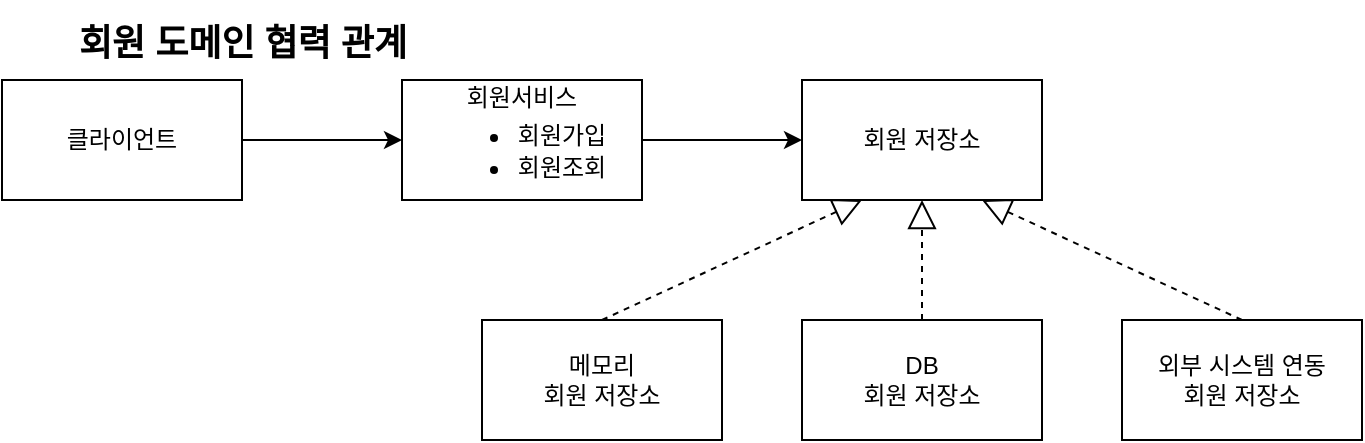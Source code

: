 <mxfile version="16.6.4" type="device" pages="3"><diagram id="M823qvKzm7H9YcOJ_d1X" name="회원 도메인 협력 관계"><mxGraphModel dx="1422" dy="705" grid="1" gridSize="10" guides="1" tooltips="1" connect="1" arrows="1" fold="1" page="1" pageScale="1" pageWidth="827" pageHeight="1169" math="0" shadow="0"><root><mxCell id="0"/><mxCell id="1" parent="0"/><mxCell id="QQa1weqy529N1dp0Jc-7-1" value="클라이언트" style="rounded=0;whiteSpace=wrap;html=1;" vertex="1" parent="1"><mxGeometry x="40" y="40" width="120" height="60" as="geometry"/></mxCell><mxCell id="QQa1weqy529N1dp0Jc-7-2" value="&lt;p style=&quot;line-height: 0&quot;&gt;회원서비스&lt;br&gt;&lt;/p&gt;&lt;div&gt;&lt;ul style=&quot;line-height: 1.3&quot;&gt;&lt;li&gt;&lt;span&gt;회원가입&lt;/span&gt;&lt;/li&gt;&lt;li&gt;&lt;span&gt;회원조회&lt;/span&gt;&lt;/li&gt;&lt;/ul&gt;&lt;/div&gt;&lt;p&gt;&lt;/p&gt;" style="rounded=0;whiteSpace=wrap;html=1;align=center;" vertex="1" parent="1"><mxGeometry x="240" y="40" width="120" height="60" as="geometry"/></mxCell><mxCell id="QQa1weqy529N1dp0Jc-7-3" value="회원 저장소" style="rounded=0;whiteSpace=wrap;html=1;" vertex="1" parent="1"><mxGeometry x="440" y="40" width="120" height="60" as="geometry"/></mxCell><mxCell id="QQa1weqy529N1dp0Jc-7-4" value="DB&lt;br&gt;회원 저장소" style="rounded=0;whiteSpace=wrap;html=1;" vertex="1" parent="1"><mxGeometry x="440" y="160" width="120" height="60" as="geometry"/></mxCell><mxCell id="QQa1weqy529N1dp0Jc-7-5" value="외부 시스템 연동&lt;br&gt;회원 저장소" style="rounded=0;whiteSpace=wrap;html=1;" vertex="1" parent="1"><mxGeometry x="600" y="160" width="120" height="60" as="geometry"/></mxCell><mxCell id="QQa1weqy529N1dp0Jc-7-6" value="메모리&lt;br&gt;회원 저장소" style="rounded=0;whiteSpace=wrap;html=1;" vertex="1" parent="1"><mxGeometry x="280" y="160" width="120" height="60" as="geometry"/></mxCell><mxCell id="QQa1weqy529N1dp0Jc-7-8" value="" style="endArrow=classic;html=1;rounded=0;exitX=1;exitY=0.5;exitDx=0;exitDy=0;entryX=0;entryY=0.5;entryDx=0;entryDy=0;" edge="1" parent="1" source="QQa1weqy529N1dp0Jc-7-1" target="QQa1weqy529N1dp0Jc-7-2"><mxGeometry width="50" height="50" relative="1" as="geometry"><mxPoint x="390" y="30" as="sourcePoint"/><mxPoint x="440" y="-20" as="targetPoint"/></mxGeometry></mxCell><mxCell id="QQa1weqy529N1dp0Jc-7-9" value="" style="endArrow=classic;html=1;rounded=0;exitX=1;exitY=0.5;exitDx=0;exitDy=0;entryX=0;entryY=0.5;entryDx=0;entryDy=0;" edge="1" parent="1" source="QQa1weqy529N1dp0Jc-7-2" target="QQa1weqy529N1dp0Jc-7-3"><mxGeometry width="50" height="50" relative="1" as="geometry"><mxPoint x="170" y="80" as="sourcePoint"/><mxPoint x="250" y="80" as="targetPoint"/></mxGeometry></mxCell><mxCell id="QQa1weqy529N1dp0Jc-7-10" value="" style="endArrow=block;dashed=1;endFill=0;endSize=12;html=1;rounded=0;exitX=0.5;exitY=0;exitDx=0;exitDy=0;entryX=0.25;entryY=1;entryDx=0;entryDy=0;" edge="1" parent="1" source="QQa1weqy529N1dp0Jc-7-6" target="QQa1weqy529N1dp0Jc-7-3"><mxGeometry width="160" relative="1" as="geometry"><mxPoint x="330" as="sourcePoint"/><mxPoint x="490" as="targetPoint"/></mxGeometry></mxCell><mxCell id="QQa1weqy529N1dp0Jc-7-11" value="" style="endArrow=block;dashed=1;endFill=0;endSize=12;html=1;rounded=0;exitX=0.5;exitY=0;exitDx=0;exitDy=0;entryX=0.5;entryY=1;entryDx=0;entryDy=0;" edge="1" parent="1" source="QQa1weqy529N1dp0Jc-7-4" target="QQa1weqy529N1dp0Jc-7-3"><mxGeometry width="160" relative="1" as="geometry"><mxPoint x="350" y="170" as="sourcePoint"/><mxPoint x="480" y="110" as="targetPoint"/></mxGeometry></mxCell><mxCell id="QQa1weqy529N1dp0Jc-7-12" value="" style="endArrow=block;dashed=1;endFill=0;endSize=12;html=1;rounded=0;exitX=0.5;exitY=0;exitDx=0;exitDy=0;entryX=0.75;entryY=1;entryDx=0;entryDy=0;" edge="1" parent="1" source="QQa1weqy529N1dp0Jc-7-5" target="QQa1weqy529N1dp0Jc-7-3"><mxGeometry width="160" relative="1" as="geometry"><mxPoint x="510" y="170" as="sourcePoint"/><mxPoint x="510" y="110" as="targetPoint"/></mxGeometry></mxCell><mxCell id="oIMtZnOaAtFTVD1NPgDX-1" value="&lt;font style=&quot;font-size: 18px&quot;&gt;회원 도메인 협력 관계&lt;/font&gt;" style="text;strokeColor=none;fillColor=none;html=1;fontSize=24;fontStyle=1;verticalAlign=middle;align=center;" vertex="1" parent="1"><mxGeometry x="40" width="240" height="40" as="geometry"/></mxCell></root></mxGraphModel></diagram><diagram id="-AQAdZSGPWLtiq84UCdq" name="회원 클래스 다이어그램"><mxGraphModel dx="1422" dy="705" grid="1" gridSize="10" guides="1" tooltips="1" connect="1" arrows="1" fold="1" page="1" pageScale="1" pageWidth="827" pageHeight="1169" math="0" shadow="0"><root><mxCell id="wUa8iCIo25evpVSS9d1f-0"/><mxCell id="wUa8iCIo25evpVSS9d1f-1" parent="wUa8iCIo25evpVSS9d1f-0"/><mxCell id="Ok8eJfswIQtlcTpEHJMM-11" value="«interface»&lt;br&gt;&lt;b&gt;MemberService&lt;/b&gt;" style="html=1;" vertex="1" parent="wUa8iCIo25evpVSS9d1f-1"><mxGeometry x="40" y="40" width="120" height="60" as="geometry"/></mxCell><mxCell id="Ok8eJfswIQtlcTpEHJMM-13" value="" style="endArrow=block;dashed=1;endFill=0;endSize=12;html=1;rounded=0;entryX=0.5;entryY=1;entryDx=0;entryDy=0;" edge="1" parent="wUa8iCIo25evpVSS9d1f-1" target="Ok8eJfswIQtlcTpEHJMM-11"><mxGeometry width="160" relative="1" as="geometry"><mxPoint x="100" y="180" as="sourcePoint"/><mxPoint x="490" y="10" as="targetPoint"/></mxGeometry></mxCell><mxCell id="Ok8eJfswIQtlcTpEHJMM-14" value="MemberServiceImpl" style="html=1;" vertex="1" parent="wUa8iCIo25evpVSS9d1f-1"><mxGeometry x="40" y="160" width="120" height="50" as="geometry"/></mxCell><mxCell id="Ok8eJfswIQtlcTpEHJMM-15" value="«interface»&lt;br&gt;&lt;b&gt;MemberRepository&lt;/b&gt;" style="html=1;" vertex="1" parent="wUa8iCIo25evpVSS9d1f-1"><mxGeometry x="397" y="40" width="120" height="60" as="geometry"/></mxCell><mxCell id="Ok8eJfswIQtlcTpEHJMM-20" value="" style="edgeStyle=orthogonalEdgeStyle;rounded=0;orthogonalLoop=1;jettySize=auto;html=1;dashed=1;endArrow=block;endFill=0;" edge="1" parent="wUa8iCIo25evpVSS9d1f-1" source="Ok8eJfswIQtlcTpEHJMM-16" target="Ok8eJfswIQtlcTpEHJMM-15"><mxGeometry relative="1" as="geometry"/></mxCell><mxCell id="Ok8eJfswIQtlcTpEHJMM-16" value="MemoryMemberRepository" style="html=1;" vertex="1" parent="wUa8iCIo25evpVSS9d1f-1"><mxGeometry x="287" y="160" width="160" height="50" as="geometry"/></mxCell><mxCell id="Ok8eJfswIQtlcTpEHJMM-21" value="" style="edgeStyle=orthogonalEdgeStyle;rounded=0;orthogonalLoop=1;jettySize=auto;html=1;dashed=1;endArrow=block;endFill=0;" edge="1" parent="wUa8iCIo25evpVSS9d1f-1" source="Ok8eJfswIQtlcTpEHJMM-17" target="Ok8eJfswIQtlcTpEHJMM-15"><mxGeometry relative="1" as="geometry"/></mxCell><mxCell id="Ok8eJfswIQtlcTpEHJMM-17" value="DbMemberRepository" style="html=1;" vertex="1" parent="wUa8iCIo25evpVSS9d1f-1"><mxGeometry x="477" y="160" width="160" height="50" as="geometry"/></mxCell><mxCell id="Ok8eJfswIQtlcTpEHJMM-19" value="" style="endArrow=open;endFill=1;endSize=12;html=1;rounded=0;exitX=1;exitY=0.5;exitDx=0;exitDy=0;entryX=0;entryY=0.5;entryDx=0;entryDy=0;" edge="1" parent="wUa8iCIo25evpVSS9d1f-1" source="Ok8eJfswIQtlcTpEHJMM-14" target="Ok8eJfswIQtlcTpEHJMM-15"><mxGeometry width="160" relative="1" as="geometry"><mxPoint x="330" y="10" as="sourcePoint"/><mxPoint x="490" y="10" as="targetPoint"/><Array as="points"><mxPoint x="240" y="185"/><mxPoint x="240" y="70"/></Array></mxGeometry></mxCell><mxCell id="u314xXF5ATIqxLTNfT9O-0" value="&lt;font style=&quot;font-size: 18px&quot;&gt;회원 클래스 다이어그램&lt;/font&gt;" style="text;strokeColor=none;fillColor=none;html=1;fontSize=24;fontStyle=1;verticalAlign=middle;align=center;" vertex="1" parent="wUa8iCIo25evpVSS9d1f-1"><mxGeometry x="40" width="240" height="40" as="geometry"/></mxCell></root></mxGraphModel></diagram><diagram id="_apjsg8ajpic5Ie3Qp-8" name="회원 객체 다이어그램"><mxGraphModel dx="1422" dy="705" grid="1" gridSize="10" guides="1" tooltips="1" connect="1" arrows="1" fold="1" page="1" pageScale="1" pageWidth="827" pageHeight="1169" math="0" shadow="0"><root><mxCell id="QA7Jtd_TpzFWwI9iZ9kl-0"/><mxCell id="QA7Jtd_TpzFWwI9iZ9kl-1" parent="QA7Jtd_TpzFWwI9iZ9kl-0"/><mxCell id="tebuhpjWIW6TWRIxyt3a-3" value="" style="edgeStyle=orthogonalEdgeStyle;rounded=0;orthogonalLoop=1;jettySize=auto;html=1;endArrow=open;endFill=0;" edge="1" parent="QA7Jtd_TpzFWwI9iZ9kl-1" source="tebuhpjWIW6TWRIxyt3a-0" target="tebuhpjWIW6TWRIxyt3a-1"><mxGeometry relative="1" as="geometry"/></mxCell><mxCell id="tebuhpjWIW6TWRIxyt3a-0" value="클라이언트" style="html=1;" vertex="1" parent="QA7Jtd_TpzFWwI9iZ9kl-1"><mxGeometry x="40" y="40" width="120" height="50" as="geometry"/></mxCell><mxCell id="tebuhpjWIW6TWRIxyt3a-4" value="" style="edgeStyle=orthogonalEdgeStyle;rounded=0;orthogonalLoop=1;jettySize=auto;html=1;dashed=1;endArrow=block;endFill=0;" edge="1" parent="QA7Jtd_TpzFWwI9iZ9kl-1" source="tebuhpjWIW6TWRIxyt3a-1" target="tebuhpjWIW6TWRIxyt3a-2"><mxGeometry relative="1" as="geometry"/></mxCell><mxCell id="tebuhpjWIW6TWRIxyt3a-6" value="" style="edgeStyle=orthogonalEdgeStyle;rounded=0;orthogonalLoop=1;jettySize=auto;html=1;endArrow=open;endFill=0;" edge="1" parent="QA7Jtd_TpzFWwI9iZ9kl-1" source="tebuhpjWIW6TWRIxyt3a-1" target="tebuhpjWIW6TWRIxyt3a-5"><mxGeometry relative="1" as="geometry"/></mxCell><mxCell id="tebuhpjWIW6TWRIxyt3a-1" value="MemberServiceImpl" style="html=1;" vertex="1" parent="QA7Jtd_TpzFWwI9iZ9kl-1"><mxGeometry x="240" y="40" width="120" height="50" as="geometry"/></mxCell><mxCell id="tebuhpjWIW6TWRIxyt3a-2" value="Memory&lt;br&gt;MemberRepository" style="html=1;" vertex="1" parent="QA7Jtd_TpzFWwI9iZ9kl-1"><mxGeometry x="440" y="40" width="120" height="50" as="geometry"/></mxCell><mxCell id="tebuhpjWIW6TWRIxyt3a-5" value="MemberServiceImpl" style="html=1;" vertex="1" parent="QA7Jtd_TpzFWwI9iZ9kl-1"><mxGeometry x="440" y="40" width="120" height="50" as="geometry"/></mxCell><mxCell id="tebuhpjWIW6TWRIxyt3a-7" value="&lt;font style=&quot;font-size: 18px&quot;&gt;회원 객체 다이어그램&lt;/font&gt;" style="text;strokeColor=none;fillColor=none;html=1;fontSize=24;fontStyle=1;verticalAlign=middle;align=center;" vertex="1" parent="QA7Jtd_TpzFWwI9iZ9kl-1"><mxGeometry x="40" width="240" height="40" as="geometry"/></mxCell></root></mxGraphModel></diagram></mxfile>